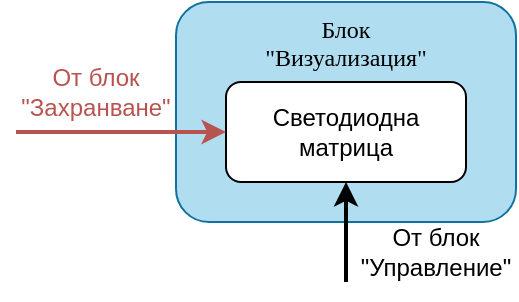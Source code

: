 <mxfile version="12.6.6" type="device"><diagram id="C5RBs43oDa-KdzZeNtuy" name="Page-1"><mxGraphModel dx="474" dy="238" grid="1" gridSize="10" guides="1" tooltips="1" connect="1" arrows="1" fold="1" page="1" pageScale="1" pageWidth="827" pageHeight="1169" math="0" shadow="0"><root><mxCell id="WIyWlLk6GJQsqaUBKTNV-0"/><mxCell id="WIyWlLk6GJQsqaUBKTNV-1" parent="WIyWlLk6GJQsqaUBKTNV-0"/><mxCell id="fW3TqtSzrojyCsGFCnBx-0" value="Блок &lt;br&gt;&quot;Визуализация&quot;" style="rounded=1;whiteSpace=wrap;html=1;fillColor=#b1ddf0;strokeColor=#10739e;fontFamily=Tahoma;fontStyle=0;verticalAlign=top;" parent="WIyWlLk6GJQsqaUBKTNV-1" vertex="1"><mxGeometry x="340" y="330" width="170" height="110" as="geometry"/></mxCell><mxCell id="Huu_bbT5uVvqRd9ZXJoG-0" value="Светодиодна матрица" style="rounded=1;whiteSpace=wrap;html=1;" vertex="1" parent="WIyWlLk6GJQsqaUBKTNV-1"><mxGeometry x="365" y="370" width="120" height="50" as="geometry"/></mxCell><mxCell id="Huu_bbT5uVvqRd9ZXJoG-5" style="edgeStyle=orthogonalEdgeStyle;rounded=0;orthogonalLoop=1;jettySize=auto;html=1;strokeWidth=2;fontColor=#B85450;strokeColor=#B85450;entryX=0;entryY=0.5;entryDx=0;entryDy=0;" edge="1" parent="WIyWlLk6GJQsqaUBKTNV-1" target="Huu_bbT5uVvqRd9ZXJoG-0"><mxGeometry relative="1" as="geometry"><mxPoint x="260" y="395" as="sourcePoint"/><mxPoint x="348" y="375" as="targetPoint"/><Array as="points"><mxPoint x="270" y="395"/><mxPoint x="270" y="395"/></Array></mxGeometry></mxCell><mxCell id="Huu_bbT5uVvqRd9ZXJoG-1" value="От блок &quot;Захранване&quot;" style="text;html=1;strokeColor=none;fillColor=none;align=center;verticalAlign=middle;whiteSpace=wrap;rounded=0;fontColor=#B85450;" vertex="1" parent="WIyWlLk6GJQsqaUBKTNV-1"><mxGeometry x="260" y="360" width="80" height="30" as="geometry"/></mxCell><mxCell id="Huu_bbT5uVvqRd9ZXJoG-9" style="edgeStyle=orthogonalEdgeStyle;rounded=0;orthogonalLoop=1;jettySize=auto;html=1;strokeColor=#000000;strokeWidth=2;fontColor=#B85450;entryX=0.5;entryY=1;entryDx=0;entryDy=0;" edge="1" parent="WIyWlLk6GJQsqaUBKTNV-1" target="Huu_bbT5uVvqRd9ZXJoG-0"><mxGeometry relative="1" as="geometry"><mxPoint x="425" y="470" as="sourcePoint"/><mxPoint x="400" y="460" as="targetPoint"/><Array as="points"><mxPoint x="425" y="470"/><mxPoint x="425" y="470"/></Array></mxGeometry></mxCell><mxCell id="Huu_bbT5uVvqRd9ZXJoG-2" value="&lt;font color=&quot;#000000&quot;&gt;От блок &quot;Управление&quot;&lt;/font&gt;" style="text;html=1;strokeColor=none;fillColor=none;align=center;verticalAlign=middle;whiteSpace=wrap;rounded=0;fontColor=#B85450;" vertex="1" parent="WIyWlLk6GJQsqaUBKTNV-1"><mxGeometry x="430" y="440" width="80" height="30" as="geometry"/></mxCell></root></mxGraphModel></diagram></mxfile>